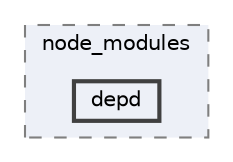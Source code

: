 digraph "pkiclassroomrescheduler/src/main/frontend/node_modules/depd"
{
 // LATEX_PDF_SIZE
  bgcolor="transparent";
  edge [fontname=Helvetica,fontsize=10,labelfontname=Helvetica,labelfontsize=10];
  node [fontname=Helvetica,fontsize=10,shape=box,height=0.2,width=0.4];
  compound=true
  subgraph clusterdir_72953eda66ccb3a2722c28e1c3e6c23b {
    graph [ bgcolor="#edf0f7", pencolor="grey50", label="node_modules", fontname=Helvetica,fontsize=10 style="filled,dashed", URL="dir_72953eda66ccb3a2722c28e1c3e6c23b.html",tooltip=""]
  dir_705513976618d95fcdb53b2025791ec0 [label="depd", fillcolor="#edf0f7", color="grey25", style="filled,bold", URL="dir_705513976618d95fcdb53b2025791ec0.html",tooltip=""];
  }
}
